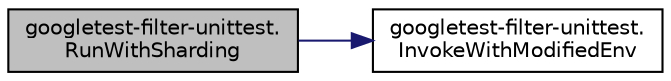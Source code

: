 digraph "googletest-filter-unittest.RunWithSharding"
{
 // LATEX_PDF_SIZE
  bgcolor="transparent";
  edge [fontname="Helvetica",fontsize="10",labelfontname="Helvetica",labelfontsize="10"];
  node [fontname="Helvetica",fontsize="10",shape=record];
  rankdir="LR";
  Node1 [label="googletest-filter-unittest.\lRunWithSharding",height=0.2,width=0.4,color="black", fillcolor="grey75", style="filled", fontcolor="black",tooltip=" "];
  Node1 -> Node2 [color="midnightblue",fontsize="10",style="solid",fontname="Helvetica"];
  Node2 [label="googletest-filter-unittest.\lInvokeWithModifiedEnv",height=0.2,width=0.4,color="black",URL="$namespacegoogletest-filter-unittest.html#aaad57c395db92d5b0cdd94a3af2359bf",tooltip=" "];
}
